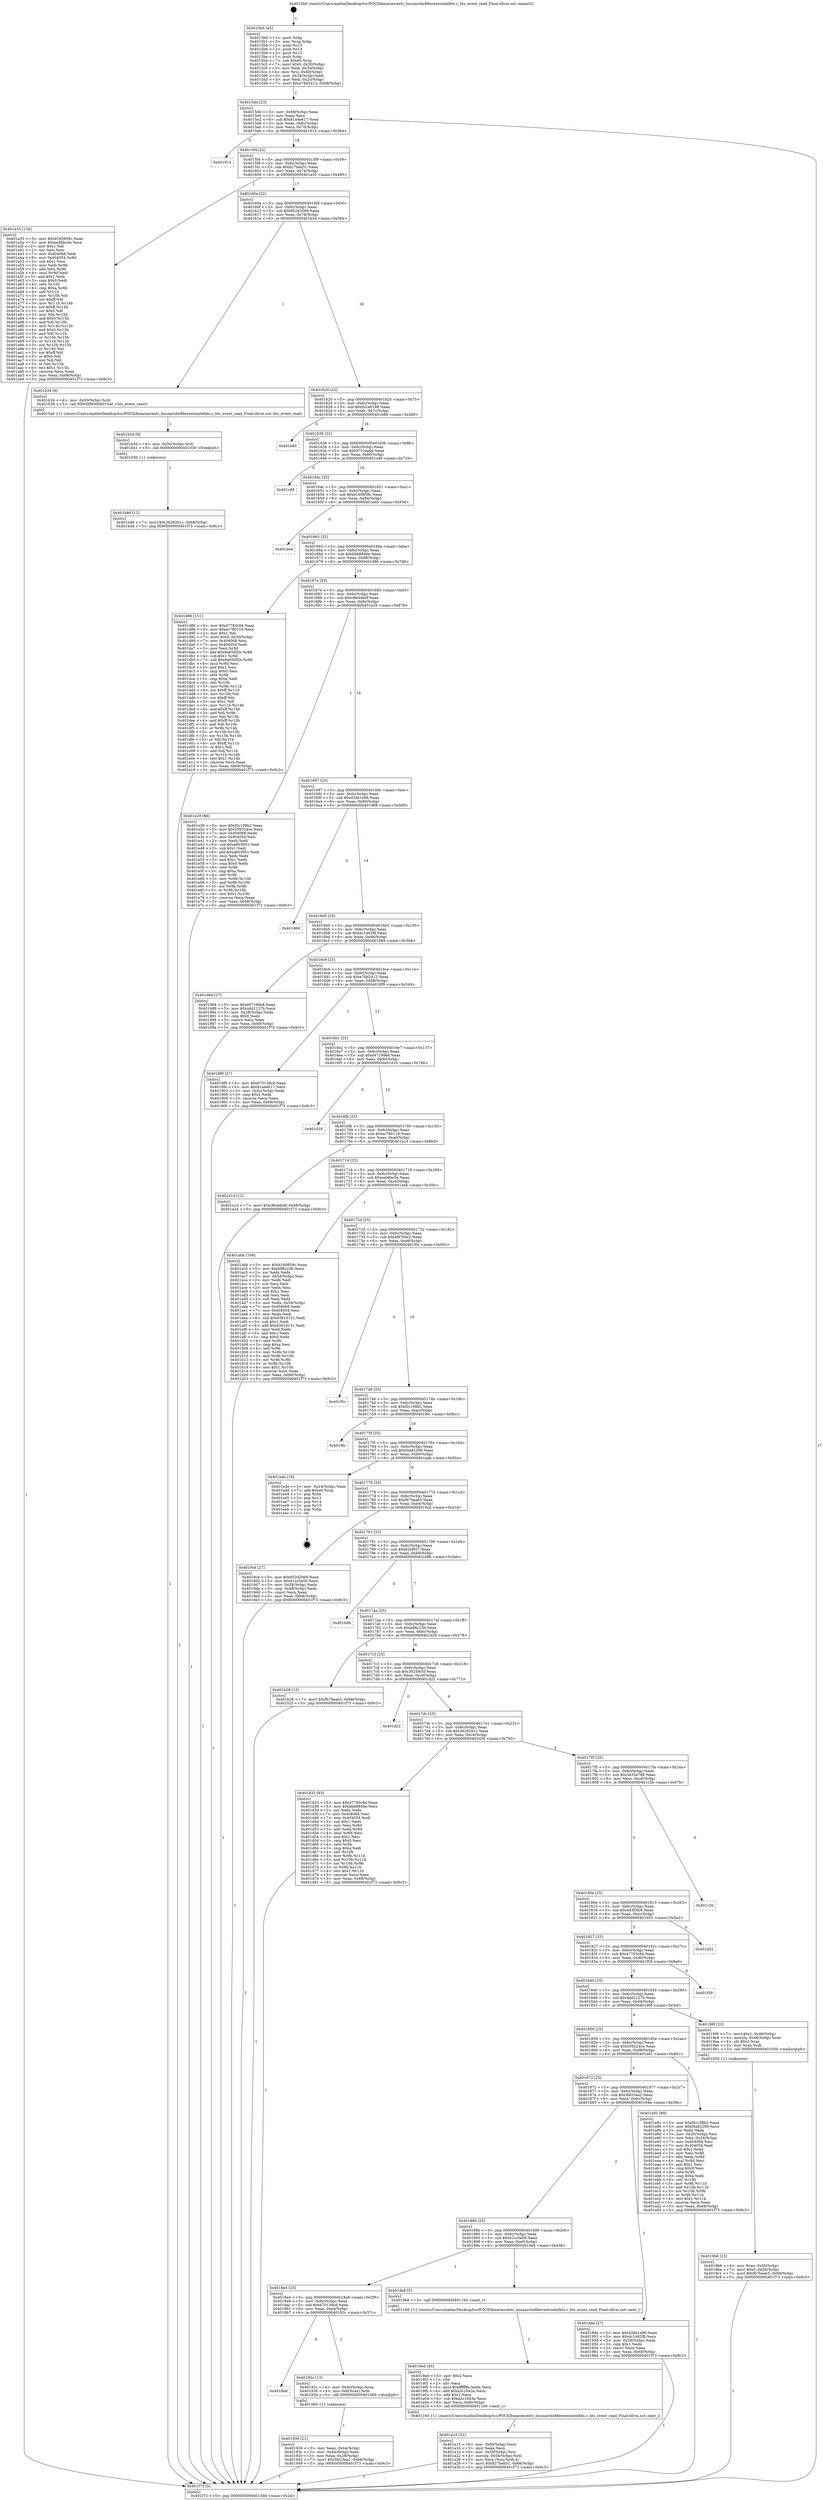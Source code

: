 digraph "0x4015b0" {
  label = "0x4015b0 (/mnt/c/Users/mathe/Desktop/tcc/POCII/binaries/extr_linuxarchx86eventsintelbts.c_bts_event_read_Final-ollvm.out::main(0))"
  labelloc = "t"
  node[shape=record]

  Entry [label="",width=0.3,height=0.3,shape=circle,fillcolor=black,style=filled]
  "0x4015dd" [label="{
     0x4015dd [23]\l
     | [instrs]\l
     &nbsp;&nbsp;0x4015dd \<+3\>: mov -0x68(%rbp),%eax\l
     &nbsp;&nbsp;0x4015e0 \<+2\>: mov %eax,%ecx\l
     &nbsp;&nbsp;0x4015e2 \<+6\>: sub $0x81a4e617,%ecx\l
     &nbsp;&nbsp;0x4015e8 \<+3\>: mov %eax,-0x6c(%rbp)\l
     &nbsp;&nbsp;0x4015eb \<+3\>: mov %ecx,-0x70(%rbp)\l
     &nbsp;&nbsp;0x4015ee \<+6\>: je 0000000000401914 \<main+0x364\>\l
  }"]
  "0x401914" [label="{
     0x401914\l
  }", style=dashed]
  "0x4015f4" [label="{
     0x4015f4 [22]\l
     | [instrs]\l
     &nbsp;&nbsp;0x4015f4 \<+5\>: jmp 00000000004015f9 \<main+0x49\>\l
     &nbsp;&nbsp;0x4015f9 \<+3\>: mov -0x6c(%rbp),%eax\l
     &nbsp;&nbsp;0x4015fc \<+5\>: sub $0x827beb31,%eax\l
     &nbsp;&nbsp;0x401601 \<+3\>: mov %eax,-0x74(%rbp)\l
     &nbsp;&nbsp;0x401604 \<+6\>: je 0000000000401a35 \<main+0x485\>\l
  }"]
  Exit [label="",width=0.3,height=0.3,shape=circle,fillcolor=black,style=filled,peripheries=2]
  "0x401a35" [label="{
     0x401a35 [134]\l
     | [instrs]\l
     &nbsp;&nbsp;0x401a35 \<+5\>: mov $0xb160858c,%eax\l
     &nbsp;&nbsp;0x401a3a \<+5\>: mov $0xeeb6bc0e,%ecx\l
     &nbsp;&nbsp;0x401a3f \<+2\>: mov $0x1,%dl\l
     &nbsp;&nbsp;0x401a41 \<+2\>: xor %esi,%esi\l
     &nbsp;&nbsp;0x401a43 \<+7\>: mov 0x404068,%edi\l
     &nbsp;&nbsp;0x401a4a \<+8\>: mov 0x404054,%r8d\l
     &nbsp;&nbsp;0x401a52 \<+3\>: sub $0x1,%esi\l
     &nbsp;&nbsp;0x401a55 \<+3\>: mov %edi,%r9d\l
     &nbsp;&nbsp;0x401a58 \<+3\>: add %esi,%r9d\l
     &nbsp;&nbsp;0x401a5b \<+4\>: imul %r9d,%edi\l
     &nbsp;&nbsp;0x401a5f \<+3\>: and $0x1,%edi\l
     &nbsp;&nbsp;0x401a62 \<+3\>: cmp $0x0,%edi\l
     &nbsp;&nbsp;0x401a65 \<+4\>: sete %r10b\l
     &nbsp;&nbsp;0x401a69 \<+4\>: cmp $0xa,%r8d\l
     &nbsp;&nbsp;0x401a6d \<+4\>: setl %r11b\l
     &nbsp;&nbsp;0x401a71 \<+3\>: mov %r10b,%bl\l
     &nbsp;&nbsp;0x401a74 \<+3\>: xor $0xff,%bl\l
     &nbsp;&nbsp;0x401a77 \<+3\>: mov %r11b,%r14b\l
     &nbsp;&nbsp;0x401a7a \<+4\>: xor $0xff,%r14b\l
     &nbsp;&nbsp;0x401a7e \<+3\>: xor $0x0,%dl\l
     &nbsp;&nbsp;0x401a81 \<+3\>: mov %bl,%r15b\l
     &nbsp;&nbsp;0x401a84 \<+4\>: and $0x0,%r15b\l
     &nbsp;&nbsp;0x401a88 \<+3\>: and %dl,%r10b\l
     &nbsp;&nbsp;0x401a8b \<+3\>: mov %r14b,%r12b\l
     &nbsp;&nbsp;0x401a8e \<+4\>: and $0x0,%r12b\l
     &nbsp;&nbsp;0x401a92 \<+3\>: and %dl,%r11b\l
     &nbsp;&nbsp;0x401a95 \<+3\>: or %r10b,%r15b\l
     &nbsp;&nbsp;0x401a98 \<+3\>: or %r11b,%r12b\l
     &nbsp;&nbsp;0x401a9b \<+3\>: xor %r12b,%r15b\l
     &nbsp;&nbsp;0x401a9e \<+3\>: or %r14b,%bl\l
     &nbsp;&nbsp;0x401aa1 \<+3\>: xor $0xff,%bl\l
     &nbsp;&nbsp;0x401aa4 \<+3\>: or $0x0,%dl\l
     &nbsp;&nbsp;0x401aa7 \<+2\>: and %dl,%bl\l
     &nbsp;&nbsp;0x401aa9 \<+3\>: or %bl,%r15b\l
     &nbsp;&nbsp;0x401aac \<+4\>: test $0x1,%r15b\l
     &nbsp;&nbsp;0x401ab0 \<+3\>: cmovne %ecx,%eax\l
     &nbsp;&nbsp;0x401ab3 \<+3\>: mov %eax,-0x68(%rbp)\l
     &nbsp;&nbsp;0x401ab6 \<+5\>: jmp 0000000000401f73 \<main+0x9c3\>\l
  }"]
  "0x40160a" [label="{
     0x40160a [22]\l
     | [instrs]\l
     &nbsp;&nbsp;0x40160a \<+5\>: jmp 000000000040160f \<main+0x5f\>\l
     &nbsp;&nbsp;0x40160f \<+3\>: mov -0x6c(%rbp),%eax\l
     &nbsp;&nbsp;0x401612 \<+5\>: sub $0x852d2069,%eax\l
     &nbsp;&nbsp;0x401617 \<+3\>: mov %eax,-0x78(%rbp)\l
     &nbsp;&nbsp;0x40161a \<+6\>: je 0000000000401b34 \<main+0x584\>\l
  }"]
  "0x401b46" [label="{
     0x401b46 [12]\l
     | [instrs]\l
     &nbsp;&nbsp;0x401b46 \<+7\>: movl $0x36282b1c,-0x68(%rbp)\l
     &nbsp;&nbsp;0x401b4d \<+5\>: jmp 0000000000401f73 \<main+0x9c3\>\l
  }"]
  "0x401b34" [label="{
     0x401b34 [9]\l
     | [instrs]\l
     &nbsp;&nbsp;0x401b34 \<+4\>: mov -0x50(%rbp),%rdi\l
     &nbsp;&nbsp;0x401b38 \<+5\>: call 00000000004015a0 \<bts_event_read\>\l
     | [calls]\l
     &nbsp;&nbsp;0x4015a0 \{1\} (/mnt/c/Users/mathe/Desktop/tcc/POCII/binaries/extr_linuxarchx86eventsintelbts.c_bts_event_read_Final-ollvm.out::bts_event_read)\l
  }"]
  "0x401620" [label="{
     0x401620 [22]\l
     | [instrs]\l
     &nbsp;&nbsp;0x401620 \<+5\>: jmp 0000000000401625 \<main+0x75\>\l
     &nbsp;&nbsp;0x401625 \<+3\>: mov -0x6c(%rbp),%eax\l
     &nbsp;&nbsp;0x401628 \<+5\>: sub $0x92ce0188,%eax\l
     &nbsp;&nbsp;0x40162d \<+3\>: mov %eax,-0x7c(%rbp)\l
     &nbsp;&nbsp;0x401630 \<+6\>: je 0000000000401b80 \<main+0x5d0\>\l
  }"]
  "0x401b3d" [label="{
     0x401b3d [9]\l
     | [instrs]\l
     &nbsp;&nbsp;0x401b3d \<+4\>: mov -0x50(%rbp),%rdi\l
     &nbsp;&nbsp;0x401b41 \<+5\>: call 0000000000401030 \<free@plt\>\l
     | [calls]\l
     &nbsp;&nbsp;0x401030 \{1\} (unknown)\l
  }"]
  "0x401b80" [label="{
     0x401b80\l
  }", style=dashed]
  "0x401636" [label="{
     0x401636 [22]\l
     | [instrs]\l
     &nbsp;&nbsp;0x401636 \<+5\>: jmp 000000000040163b \<main+0x8b\>\l
     &nbsp;&nbsp;0x40163b \<+3\>: mov -0x6c(%rbp),%eax\l
     &nbsp;&nbsp;0x40163e \<+5\>: sub $0x9751ee0a,%eax\l
     &nbsp;&nbsp;0x401643 \<+3\>: mov %eax,-0x80(%rbp)\l
     &nbsp;&nbsp;0x401646 \<+6\>: je 0000000000401cd9 \<main+0x729\>\l
  }"]
  "0x401a15" [label="{
     0x401a15 [32]\l
     | [instrs]\l
     &nbsp;&nbsp;0x401a15 \<+6\>: mov -0xf0(%rbp),%ecx\l
     &nbsp;&nbsp;0x401a1b \<+3\>: imul %eax,%ecx\l
     &nbsp;&nbsp;0x401a1e \<+4\>: mov -0x50(%rbp),%rsi\l
     &nbsp;&nbsp;0x401a22 \<+4\>: movslq -0x54(%rbp),%rdi\l
     &nbsp;&nbsp;0x401a26 \<+3\>: mov %ecx,(%rsi,%rdi,4)\l
     &nbsp;&nbsp;0x401a29 \<+7\>: movl $0x827beb31,-0x68(%rbp)\l
     &nbsp;&nbsp;0x401a30 \<+5\>: jmp 0000000000401f73 \<main+0x9c3\>\l
  }"]
  "0x401cd9" [label="{
     0x401cd9\l
  }", style=dashed]
  "0x40164c" [label="{
     0x40164c [25]\l
     | [instrs]\l
     &nbsp;&nbsp;0x40164c \<+5\>: jmp 0000000000401651 \<main+0xa1\>\l
     &nbsp;&nbsp;0x401651 \<+3\>: mov -0x6c(%rbp),%eax\l
     &nbsp;&nbsp;0x401654 \<+5\>: sub $0xb160858c,%eax\l
     &nbsp;&nbsp;0x401659 \<+6\>: mov %eax,-0x84(%rbp)\l
     &nbsp;&nbsp;0x40165f \<+6\>: je 0000000000401eed \<main+0x93d\>\l
  }"]
  "0x4019ed" [label="{
     0x4019ed [40]\l
     | [instrs]\l
     &nbsp;&nbsp;0x4019ed \<+5\>: mov $0x2,%ecx\l
     &nbsp;&nbsp;0x4019f2 \<+1\>: cltd\l
     &nbsp;&nbsp;0x4019f3 \<+2\>: idiv %ecx\l
     &nbsp;&nbsp;0x4019f5 \<+6\>: imul $0xfffffffe,%edx,%ecx\l
     &nbsp;&nbsp;0x4019fb \<+6\>: add $0xa3c1643a,%ecx\l
     &nbsp;&nbsp;0x401a01 \<+3\>: add $0x1,%ecx\l
     &nbsp;&nbsp;0x401a04 \<+6\>: sub $0xa3c1643a,%ecx\l
     &nbsp;&nbsp;0x401a0a \<+6\>: mov %ecx,-0xf0(%rbp)\l
     &nbsp;&nbsp;0x401a10 \<+5\>: call 0000000000401160 \<next_i\>\l
     | [calls]\l
     &nbsp;&nbsp;0x401160 \{1\} (/mnt/c/Users/mathe/Desktop/tcc/POCII/binaries/extr_linuxarchx86eventsintelbts.c_bts_event_read_Final-ollvm.out::next_i)\l
  }"]
  "0x401eed" [label="{
     0x401eed\l
  }", style=dashed]
  "0x401665" [label="{
     0x401665 [25]\l
     | [instrs]\l
     &nbsp;&nbsp;0x401665 \<+5\>: jmp 000000000040166a \<main+0xba\>\l
     &nbsp;&nbsp;0x40166a \<+3\>: mov -0x6c(%rbp),%eax\l
     &nbsp;&nbsp;0x40166d \<+5\>: sub $0xbbb8846e,%eax\l
     &nbsp;&nbsp;0x401672 \<+6\>: mov %eax,-0x88(%rbp)\l
     &nbsp;&nbsp;0x401678 \<+6\>: je 0000000000401d86 \<main+0x7d6\>\l
  }"]
  "0x4019b6" [label="{
     0x4019b6 [23]\l
     | [instrs]\l
     &nbsp;&nbsp;0x4019b6 \<+4\>: mov %rax,-0x50(%rbp)\l
     &nbsp;&nbsp;0x4019ba \<+7\>: movl $0x0,-0x54(%rbp)\l
     &nbsp;&nbsp;0x4019c1 \<+7\>: movl $0xfb7beae3,-0x68(%rbp)\l
     &nbsp;&nbsp;0x4019c8 \<+5\>: jmp 0000000000401f73 \<main+0x9c3\>\l
  }"]
  "0x401d86" [label="{
     0x401d86 [151]\l
     | [instrs]\l
     &nbsp;&nbsp;0x401d86 \<+5\>: mov $0x47783c94,%eax\l
     &nbsp;&nbsp;0x401d8b \<+5\>: mov $0xec780119,%ecx\l
     &nbsp;&nbsp;0x401d90 \<+2\>: mov $0x1,%dl\l
     &nbsp;&nbsp;0x401d92 \<+7\>: movl $0x0,-0x30(%rbp)\l
     &nbsp;&nbsp;0x401d99 \<+7\>: mov 0x404068,%esi\l
     &nbsp;&nbsp;0x401da0 \<+7\>: mov 0x404054,%edi\l
     &nbsp;&nbsp;0x401da7 \<+3\>: mov %esi,%r8d\l
     &nbsp;&nbsp;0x401daa \<+7\>: add $0x8a650f2b,%r8d\l
     &nbsp;&nbsp;0x401db1 \<+4\>: sub $0x1,%r8d\l
     &nbsp;&nbsp;0x401db5 \<+7\>: sub $0x8a650f2b,%r8d\l
     &nbsp;&nbsp;0x401dbc \<+4\>: imul %r8d,%esi\l
     &nbsp;&nbsp;0x401dc0 \<+3\>: and $0x1,%esi\l
     &nbsp;&nbsp;0x401dc3 \<+3\>: cmp $0x0,%esi\l
     &nbsp;&nbsp;0x401dc6 \<+4\>: sete %r9b\l
     &nbsp;&nbsp;0x401dca \<+3\>: cmp $0xa,%edi\l
     &nbsp;&nbsp;0x401dcd \<+4\>: setl %r10b\l
     &nbsp;&nbsp;0x401dd1 \<+3\>: mov %r9b,%r11b\l
     &nbsp;&nbsp;0x401dd4 \<+4\>: xor $0xff,%r11b\l
     &nbsp;&nbsp;0x401dd8 \<+3\>: mov %r10b,%bl\l
     &nbsp;&nbsp;0x401ddb \<+3\>: xor $0xff,%bl\l
     &nbsp;&nbsp;0x401dde \<+3\>: xor $0x1,%dl\l
     &nbsp;&nbsp;0x401de1 \<+3\>: mov %r11b,%r14b\l
     &nbsp;&nbsp;0x401de4 \<+4\>: and $0xff,%r14b\l
     &nbsp;&nbsp;0x401de8 \<+3\>: and %dl,%r9b\l
     &nbsp;&nbsp;0x401deb \<+3\>: mov %bl,%r15b\l
     &nbsp;&nbsp;0x401dee \<+4\>: and $0xff,%r15b\l
     &nbsp;&nbsp;0x401df2 \<+3\>: and %dl,%r10b\l
     &nbsp;&nbsp;0x401df5 \<+3\>: or %r9b,%r14b\l
     &nbsp;&nbsp;0x401df8 \<+3\>: or %r10b,%r15b\l
     &nbsp;&nbsp;0x401dfb \<+3\>: xor %r15b,%r14b\l
     &nbsp;&nbsp;0x401dfe \<+3\>: or %bl,%r11b\l
     &nbsp;&nbsp;0x401e01 \<+4\>: xor $0xff,%r11b\l
     &nbsp;&nbsp;0x401e05 \<+3\>: or $0x1,%dl\l
     &nbsp;&nbsp;0x401e08 \<+3\>: and %dl,%r11b\l
     &nbsp;&nbsp;0x401e0b \<+3\>: or %r11b,%r14b\l
     &nbsp;&nbsp;0x401e0e \<+4\>: test $0x1,%r14b\l
     &nbsp;&nbsp;0x401e12 \<+3\>: cmovne %ecx,%eax\l
     &nbsp;&nbsp;0x401e15 \<+3\>: mov %eax,-0x68(%rbp)\l
     &nbsp;&nbsp;0x401e18 \<+5\>: jmp 0000000000401f73 \<main+0x9c3\>\l
  }"]
  "0x40167e" [label="{
     0x40167e [25]\l
     | [instrs]\l
     &nbsp;&nbsp;0x40167e \<+5\>: jmp 0000000000401683 \<main+0xd3\>\l
     &nbsp;&nbsp;0x401683 \<+3\>: mov -0x6c(%rbp),%eax\l
     &nbsp;&nbsp;0x401686 \<+5\>: sub $0xc8b4dbdf,%eax\l
     &nbsp;&nbsp;0x40168b \<+6\>: mov %eax,-0x8c(%rbp)\l
     &nbsp;&nbsp;0x401691 \<+6\>: je 0000000000401e29 \<main+0x879\>\l
  }"]
  "0x401939" [label="{
     0x401939 [21]\l
     | [instrs]\l
     &nbsp;&nbsp;0x401939 \<+3\>: mov %eax,-0x44(%rbp)\l
     &nbsp;&nbsp;0x40193c \<+3\>: mov -0x44(%rbp),%eax\l
     &nbsp;&nbsp;0x40193f \<+3\>: mov %eax,-0x28(%rbp)\l
     &nbsp;&nbsp;0x401942 \<+7\>: movl $0x5fe23ea2,-0x68(%rbp)\l
     &nbsp;&nbsp;0x401949 \<+5\>: jmp 0000000000401f73 \<main+0x9c3\>\l
  }"]
  "0x401e29" [label="{
     0x401e29 [88]\l
     | [instrs]\l
     &nbsp;&nbsp;0x401e29 \<+5\>: mov $0xf2c108b2,%eax\l
     &nbsp;&nbsp;0x401e2e \<+5\>: mov $0x559224ce,%ecx\l
     &nbsp;&nbsp;0x401e33 \<+7\>: mov 0x404068,%edx\l
     &nbsp;&nbsp;0x401e3a \<+7\>: mov 0x404054,%esi\l
     &nbsp;&nbsp;0x401e41 \<+2\>: mov %edx,%edi\l
     &nbsp;&nbsp;0x401e43 \<+6\>: sub $0xa603951,%edi\l
     &nbsp;&nbsp;0x401e49 \<+3\>: sub $0x1,%edi\l
     &nbsp;&nbsp;0x401e4c \<+6\>: add $0xa603951,%edi\l
     &nbsp;&nbsp;0x401e52 \<+3\>: imul %edi,%edx\l
     &nbsp;&nbsp;0x401e55 \<+3\>: and $0x1,%edx\l
     &nbsp;&nbsp;0x401e58 \<+3\>: cmp $0x0,%edx\l
     &nbsp;&nbsp;0x401e5b \<+4\>: sete %r8b\l
     &nbsp;&nbsp;0x401e5f \<+3\>: cmp $0xa,%esi\l
     &nbsp;&nbsp;0x401e62 \<+4\>: setl %r9b\l
     &nbsp;&nbsp;0x401e66 \<+3\>: mov %r8b,%r10b\l
     &nbsp;&nbsp;0x401e69 \<+3\>: and %r9b,%r10b\l
     &nbsp;&nbsp;0x401e6c \<+3\>: xor %r9b,%r8b\l
     &nbsp;&nbsp;0x401e6f \<+3\>: or %r8b,%r10b\l
     &nbsp;&nbsp;0x401e72 \<+4\>: test $0x1,%r10b\l
     &nbsp;&nbsp;0x401e76 \<+3\>: cmovne %ecx,%eax\l
     &nbsp;&nbsp;0x401e79 \<+3\>: mov %eax,-0x68(%rbp)\l
     &nbsp;&nbsp;0x401e7c \<+5\>: jmp 0000000000401f73 \<main+0x9c3\>\l
  }"]
  "0x401697" [label="{
     0x401697 [25]\l
     | [instrs]\l
     &nbsp;&nbsp;0x401697 \<+5\>: jmp 000000000040169c \<main+0xec\>\l
     &nbsp;&nbsp;0x40169c \<+3\>: mov -0x6c(%rbp),%eax\l
     &nbsp;&nbsp;0x40169f \<+5\>: sub $0xd2de1e96,%eax\l
     &nbsp;&nbsp;0x4016a4 \<+6\>: mov %eax,-0x90(%rbp)\l
     &nbsp;&nbsp;0x4016aa \<+6\>: je 0000000000401969 \<main+0x3b9\>\l
  }"]
  "0x4018bd" [label="{
     0x4018bd\l
  }", style=dashed]
  "0x401969" [label="{
     0x401969\l
  }", style=dashed]
  "0x4016b0" [label="{
     0x4016b0 [25]\l
     | [instrs]\l
     &nbsp;&nbsp;0x4016b0 \<+5\>: jmp 00000000004016b5 \<main+0x105\>\l
     &nbsp;&nbsp;0x4016b5 \<+3\>: mov -0x6c(%rbp),%eax\l
     &nbsp;&nbsp;0x4016b8 \<+5\>: sub $0xdc1d62f8,%eax\l
     &nbsp;&nbsp;0x4016bd \<+6\>: mov %eax,-0x94(%rbp)\l
     &nbsp;&nbsp;0x4016c3 \<+6\>: je 0000000000401984 \<main+0x3d4\>\l
  }"]
  "0x40192c" [label="{
     0x40192c [13]\l
     | [instrs]\l
     &nbsp;&nbsp;0x40192c \<+4\>: mov -0x40(%rbp),%rax\l
     &nbsp;&nbsp;0x401930 \<+4\>: mov 0x8(%rax),%rdi\l
     &nbsp;&nbsp;0x401934 \<+5\>: call 0000000000401060 \<atoi@plt\>\l
     | [calls]\l
     &nbsp;&nbsp;0x401060 \{1\} (unknown)\l
  }"]
  "0x401984" [label="{
     0x401984 [27]\l
     | [instrs]\l
     &nbsp;&nbsp;0x401984 \<+5\>: mov $0xe97199e8,%eax\l
     &nbsp;&nbsp;0x401989 \<+5\>: mov $0x4dd1127b,%ecx\l
     &nbsp;&nbsp;0x40198e \<+3\>: mov -0x28(%rbp),%edx\l
     &nbsp;&nbsp;0x401991 \<+3\>: cmp $0x0,%edx\l
     &nbsp;&nbsp;0x401994 \<+3\>: cmove %ecx,%eax\l
     &nbsp;&nbsp;0x401997 \<+3\>: mov %eax,-0x68(%rbp)\l
     &nbsp;&nbsp;0x40199a \<+5\>: jmp 0000000000401f73 \<main+0x9c3\>\l
  }"]
  "0x4016c9" [label="{
     0x4016c9 [25]\l
     | [instrs]\l
     &nbsp;&nbsp;0x4016c9 \<+5\>: jmp 00000000004016ce \<main+0x11e\>\l
     &nbsp;&nbsp;0x4016ce \<+3\>: mov -0x6c(%rbp),%eax\l
     &nbsp;&nbsp;0x4016d1 \<+5\>: sub $0xe78d2412,%eax\l
     &nbsp;&nbsp;0x4016d6 \<+6\>: mov %eax,-0x98(%rbp)\l
     &nbsp;&nbsp;0x4016dc \<+6\>: je 00000000004018f9 \<main+0x349\>\l
  }"]
  "0x4018a4" [label="{
     0x4018a4 [25]\l
     | [instrs]\l
     &nbsp;&nbsp;0x4018a4 \<+5\>: jmp 00000000004018a9 \<main+0x2f9\>\l
     &nbsp;&nbsp;0x4018a9 \<+3\>: mov -0x6c(%rbp),%eax\l
     &nbsp;&nbsp;0x4018ac \<+5\>: sub $0x670138cd,%eax\l
     &nbsp;&nbsp;0x4018b1 \<+6\>: mov %eax,-0xe4(%rbp)\l
     &nbsp;&nbsp;0x4018b7 \<+6\>: je 000000000040192c \<main+0x37c\>\l
  }"]
  "0x4018f9" [label="{
     0x4018f9 [27]\l
     | [instrs]\l
     &nbsp;&nbsp;0x4018f9 \<+5\>: mov $0x670138cd,%eax\l
     &nbsp;&nbsp;0x4018fe \<+5\>: mov $0x81a4e617,%ecx\l
     &nbsp;&nbsp;0x401903 \<+3\>: mov -0x2c(%rbp),%edx\l
     &nbsp;&nbsp;0x401906 \<+3\>: cmp $0x2,%edx\l
     &nbsp;&nbsp;0x401909 \<+3\>: cmovne %ecx,%eax\l
     &nbsp;&nbsp;0x40190c \<+3\>: mov %eax,-0x68(%rbp)\l
     &nbsp;&nbsp;0x40190f \<+5\>: jmp 0000000000401f73 \<main+0x9c3\>\l
  }"]
  "0x4016e2" [label="{
     0x4016e2 [25]\l
     | [instrs]\l
     &nbsp;&nbsp;0x4016e2 \<+5\>: jmp 00000000004016e7 \<main+0x137\>\l
     &nbsp;&nbsp;0x4016e7 \<+3\>: mov -0x6c(%rbp),%eax\l
     &nbsp;&nbsp;0x4016ea \<+5\>: sub $0xe97199e8,%eax\l
     &nbsp;&nbsp;0x4016ef \<+6\>: mov %eax,-0x9c(%rbp)\l
     &nbsp;&nbsp;0x4016f5 \<+6\>: je 0000000000401d16 \<main+0x766\>\l
  }"]
  "0x401f73" [label="{
     0x401f73 [5]\l
     | [instrs]\l
     &nbsp;&nbsp;0x401f73 \<+5\>: jmp 00000000004015dd \<main+0x2d\>\l
  }"]
  "0x4015b0" [label="{
     0x4015b0 [45]\l
     | [instrs]\l
     &nbsp;&nbsp;0x4015b0 \<+1\>: push %rbp\l
     &nbsp;&nbsp;0x4015b1 \<+3\>: mov %rsp,%rbp\l
     &nbsp;&nbsp;0x4015b4 \<+2\>: push %r15\l
     &nbsp;&nbsp;0x4015b6 \<+2\>: push %r14\l
     &nbsp;&nbsp;0x4015b8 \<+2\>: push %r12\l
     &nbsp;&nbsp;0x4015ba \<+1\>: push %rbx\l
     &nbsp;&nbsp;0x4015bb \<+7\>: sub $0xe0,%rsp\l
     &nbsp;&nbsp;0x4015c2 \<+7\>: movl $0x0,-0x30(%rbp)\l
     &nbsp;&nbsp;0x4015c9 \<+3\>: mov %edi,-0x34(%rbp)\l
     &nbsp;&nbsp;0x4015cc \<+4\>: mov %rsi,-0x40(%rbp)\l
     &nbsp;&nbsp;0x4015d0 \<+3\>: mov -0x34(%rbp),%edi\l
     &nbsp;&nbsp;0x4015d3 \<+3\>: mov %edi,-0x2c(%rbp)\l
     &nbsp;&nbsp;0x4015d6 \<+7\>: movl $0xe78d2412,-0x68(%rbp)\l
  }"]
  "0x4019e8" [label="{
     0x4019e8 [5]\l
     | [instrs]\l
     &nbsp;&nbsp;0x4019e8 \<+5\>: call 0000000000401160 \<next_i\>\l
     | [calls]\l
     &nbsp;&nbsp;0x401160 \{1\} (/mnt/c/Users/mathe/Desktop/tcc/POCII/binaries/extr_linuxarchx86eventsintelbts.c_bts_event_read_Final-ollvm.out::next_i)\l
  }"]
  "0x401d16" [label="{
     0x401d16\l
  }", style=dashed]
  "0x4016fb" [label="{
     0x4016fb [25]\l
     | [instrs]\l
     &nbsp;&nbsp;0x4016fb \<+5\>: jmp 0000000000401700 \<main+0x150\>\l
     &nbsp;&nbsp;0x401700 \<+3\>: mov -0x6c(%rbp),%eax\l
     &nbsp;&nbsp;0x401703 \<+5\>: sub $0xec780119,%eax\l
     &nbsp;&nbsp;0x401708 \<+6\>: mov %eax,-0xa0(%rbp)\l
     &nbsp;&nbsp;0x40170e \<+6\>: je 0000000000401e1d \<main+0x86d\>\l
  }"]
  "0x40188b" [label="{
     0x40188b [25]\l
     | [instrs]\l
     &nbsp;&nbsp;0x40188b \<+5\>: jmp 0000000000401890 \<main+0x2e0\>\l
     &nbsp;&nbsp;0x401890 \<+3\>: mov -0x6c(%rbp),%eax\l
     &nbsp;&nbsp;0x401893 \<+5\>: sub $0x61cc5a59,%eax\l
     &nbsp;&nbsp;0x401898 \<+6\>: mov %eax,-0xe0(%rbp)\l
     &nbsp;&nbsp;0x40189e \<+6\>: je 00000000004019e8 \<main+0x438\>\l
  }"]
  "0x401e1d" [label="{
     0x401e1d [12]\l
     | [instrs]\l
     &nbsp;&nbsp;0x401e1d \<+7\>: movl $0xc8b4dbdf,-0x68(%rbp)\l
     &nbsp;&nbsp;0x401e24 \<+5\>: jmp 0000000000401f73 \<main+0x9c3\>\l
  }"]
  "0x401714" [label="{
     0x401714 [25]\l
     | [instrs]\l
     &nbsp;&nbsp;0x401714 \<+5\>: jmp 0000000000401719 \<main+0x169\>\l
     &nbsp;&nbsp;0x401719 \<+3\>: mov -0x6c(%rbp),%eax\l
     &nbsp;&nbsp;0x40171c \<+5\>: sub $0xeeb6bc0e,%eax\l
     &nbsp;&nbsp;0x401721 \<+6\>: mov %eax,-0xa4(%rbp)\l
     &nbsp;&nbsp;0x401727 \<+6\>: je 0000000000401abb \<main+0x50b\>\l
  }"]
  "0x40194e" [label="{
     0x40194e [27]\l
     | [instrs]\l
     &nbsp;&nbsp;0x40194e \<+5\>: mov $0xd2de1e96,%eax\l
     &nbsp;&nbsp;0x401953 \<+5\>: mov $0xdc1d62f8,%ecx\l
     &nbsp;&nbsp;0x401958 \<+3\>: mov -0x28(%rbp),%edx\l
     &nbsp;&nbsp;0x40195b \<+3\>: cmp $0x1,%edx\l
     &nbsp;&nbsp;0x40195e \<+3\>: cmovl %ecx,%eax\l
     &nbsp;&nbsp;0x401961 \<+3\>: mov %eax,-0x68(%rbp)\l
     &nbsp;&nbsp;0x401964 \<+5\>: jmp 0000000000401f73 \<main+0x9c3\>\l
  }"]
  "0x401abb" [label="{
     0x401abb [109]\l
     | [instrs]\l
     &nbsp;&nbsp;0x401abb \<+5\>: mov $0xb160858c,%eax\l
     &nbsp;&nbsp;0x401ac0 \<+5\>: mov $0xb86c23b,%ecx\l
     &nbsp;&nbsp;0x401ac5 \<+2\>: xor %edx,%edx\l
     &nbsp;&nbsp;0x401ac7 \<+3\>: mov -0x54(%rbp),%esi\l
     &nbsp;&nbsp;0x401aca \<+2\>: mov %edx,%edi\l
     &nbsp;&nbsp;0x401acc \<+2\>: sub %esi,%edi\l
     &nbsp;&nbsp;0x401ace \<+2\>: mov %edx,%esi\l
     &nbsp;&nbsp;0x401ad0 \<+3\>: sub $0x1,%esi\l
     &nbsp;&nbsp;0x401ad3 \<+2\>: add %esi,%edi\l
     &nbsp;&nbsp;0x401ad5 \<+2\>: sub %edi,%edx\l
     &nbsp;&nbsp;0x401ad7 \<+3\>: mov %edx,-0x54(%rbp)\l
     &nbsp;&nbsp;0x401ada \<+7\>: mov 0x404068,%edx\l
     &nbsp;&nbsp;0x401ae1 \<+7\>: mov 0x404054,%esi\l
     &nbsp;&nbsp;0x401ae8 \<+2\>: mov %edx,%edi\l
     &nbsp;&nbsp;0x401aea \<+6\>: sub $0x83619131,%edi\l
     &nbsp;&nbsp;0x401af0 \<+3\>: sub $0x1,%edi\l
     &nbsp;&nbsp;0x401af3 \<+6\>: add $0x83619131,%edi\l
     &nbsp;&nbsp;0x401af9 \<+3\>: imul %edi,%edx\l
     &nbsp;&nbsp;0x401afc \<+3\>: and $0x1,%edx\l
     &nbsp;&nbsp;0x401aff \<+3\>: cmp $0x0,%edx\l
     &nbsp;&nbsp;0x401b02 \<+4\>: sete %r8b\l
     &nbsp;&nbsp;0x401b06 \<+3\>: cmp $0xa,%esi\l
     &nbsp;&nbsp;0x401b09 \<+4\>: setl %r9b\l
     &nbsp;&nbsp;0x401b0d \<+3\>: mov %r8b,%r10b\l
     &nbsp;&nbsp;0x401b10 \<+3\>: and %r9b,%r10b\l
     &nbsp;&nbsp;0x401b13 \<+3\>: xor %r9b,%r8b\l
     &nbsp;&nbsp;0x401b16 \<+3\>: or %r8b,%r10b\l
     &nbsp;&nbsp;0x401b19 \<+4\>: test $0x1,%r10b\l
     &nbsp;&nbsp;0x401b1d \<+3\>: cmovne %ecx,%eax\l
     &nbsp;&nbsp;0x401b20 \<+3\>: mov %eax,-0x68(%rbp)\l
     &nbsp;&nbsp;0x401b23 \<+5\>: jmp 0000000000401f73 \<main+0x9c3\>\l
  }"]
  "0x40172d" [label="{
     0x40172d [25]\l
     | [instrs]\l
     &nbsp;&nbsp;0x40172d \<+5\>: jmp 0000000000401732 \<main+0x182\>\l
     &nbsp;&nbsp;0x401732 \<+3\>: mov -0x6c(%rbp),%eax\l
     &nbsp;&nbsp;0x401735 \<+5\>: sub $0xef97bbc2,%eax\l
     &nbsp;&nbsp;0x40173a \<+6\>: mov %eax,-0xa8(%rbp)\l
     &nbsp;&nbsp;0x401740 \<+6\>: je 0000000000401f0c \<main+0x95c\>\l
  }"]
  "0x401872" [label="{
     0x401872 [25]\l
     | [instrs]\l
     &nbsp;&nbsp;0x401872 \<+5\>: jmp 0000000000401877 \<main+0x2c7\>\l
     &nbsp;&nbsp;0x401877 \<+3\>: mov -0x6c(%rbp),%eax\l
     &nbsp;&nbsp;0x40187a \<+5\>: sub $0x5fe23ea2,%eax\l
     &nbsp;&nbsp;0x40187f \<+6\>: mov %eax,-0xdc(%rbp)\l
     &nbsp;&nbsp;0x401885 \<+6\>: je 000000000040194e \<main+0x39e\>\l
  }"]
  "0x401f0c" [label="{
     0x401f0c\l
  }", style=dashed]
  "0x401746" [label="{
     0x401746 [25]\l
     | [instrs]\l
     &nbsp;&nbsp;0x401746 \<+5\>: jmp 000000000040174b \<main+0x19b\>\l
     &nbsp;&nbsp;0x40174b \<+3\>: mov -0x6c(%rbp),%eax\l
     &nbsp;&nbsp;0x40174e \<+5\>: sub $0xf2c108b2,%eax\l
     &nbsp;&nbsp;0x401753 \<+6\>: mov %eax,-0xac(%rbp)\l
     &nbsp;&nbsp;0x401759 \<+6\>: je 0000000000401f6c \<main+0x9bc\>\l
  }"]
  "0x401e81" [label="{
     0x401e81 [89]\l
     | [instrs]\l
     &nbsp;&nbsp;0x401e81 \<+5\>: mov $0xf2c108b2,%eax\l
     &nbsp;&nbsp;0x401e86 \<+5\>: mov $0xf4a92299,%ecx\l
     &nbsp;&nbsp;0x401e8b \<+2\>: xor %edx,%edx\l
     &nbsp;&nbsp;0x401e8d \<+3\>: mov -0x30(%rbp),%esi\l
     &nbsp;&nbsp;0x401e90 \<+3\>: mov %esi,-0x24(%rbp)\l
     &nbsp;&nbsp;0x401e93 \<+7\>: mov 0x404068,%esi\l
     &nbsp;&nbsp;0x401e9a \<+7\>: mov 0x404054,%edi\l
     &nbsp;&nbsp;0x401ea1 \<+3\>: sub $0x1,%edx\l
     &nbsp;&nbsp;0x401ea4 \<+3\>: mov %esi,%r8d\l
     &nbsp;&nbsp;0x401ea7 \<+3\>: add %edx,%r8d\l
     &nbsp;&nbsp;0x401eaa \<+4\>: imul %r8d,%esi\l
     &nbsp;&nbsp;0x401eae \<+3\>: and $0x1,%esi\l
     &nbsp;&nbsp;0x401eb1 \<+3\>: cmp $0x0,%esi\l
     &nbsp;&nbsp;0x401eb4 \<+4\>: sete %r9b\l
     &nbsp;&nbsp;0x401eb8 \<+3\>: cmp $0xa,%edi\l
     &nbsp;&nbsp;0x401ebb \<+4\>: setl %r10b\l
     &nbsp;&nbsp;0x401ebf \<+3\>: mov %r9b,%r11b\l
     &nbsp;&nbsp;0x401ec2 \<+3\>: and %r10b,%r11b\l
     &nbsp;&nbsp;0x401ec5 \<+3\>: xor %r10b,%r9b\l
     &nbsp;&nbsp;0x401ec8 \<+3\>: or %r9b,%r11b\l
     &nbsp;&nbsp;0x401ecb \<+4\>: test $0x1,%r11b\l
     &nbsp;&nbsp;0x401ecf \<+3\>: cmovne %ecx,%eax\l
     &nbsp;&nbsp;0x401ed2 \<+3\>: mov %eax,-0x68(%rbp)\l
     &nbsp;&nbsp;0x401ed5 \<+5\>: jmp 0000000000401f73 \<main+0x9c3\>\l
  }"]
  "0x401f6c" [label="{
     0x401f6c\l
  }", style=dashed]
  "0x40175f" [label="{
     0x40175f [25]\l
     | [instrs]\l
     &nbsp;&nbsp;0x40175f \<+5\>: jmp 0000000000401764 \<main+0x1b4\>\l
     &nbsp;&nbsp;0x401764 \<+3\>: mov -0x6c(%rbp),%eax\l
     &nbsp;&nbsp;0x401767 \<+5\>: sub $0xf4a92299,%eax\l
     &nbsp;&nbsp;0x40176c \<+6\>: mov %eax,-0xb0(%rbp)\l
     &nbsp;&nbsp;0x401772 \<+6\>: je 0000000000401eda \<main+0x92a\>\l
  }"]
  "0x401859" [label="{
     0x401859 [25]\l
     | [instrs]\l
     &nbsp;&nbsp;0x401859 \<+5\>: jmp 000000000040185e \<main+0x2ae\>\l
     &nbsp;&nbsp;0x40185e \<+3\>: mov -0x6c(%rbp),%eax\l
     &nbsp;&nbsp;0x401861 \<+5\>: sub $0x559224ce,%eax\l
     &nbsp;&nbsp;0x401866 \<+6\>: mov %eax,-0xd8(%rbp)\l
     &nbsp;&nbsp;0x40186c \<+6\>: je 0000000000401e81 \<main+0x8d1\>\l
  }"]
  "0x401eda" [label="{
     0x401eda [19]\l
     | [instrs]\l
     &nbsp;&nbsp;0x401eda \<+3\>: mov -0x24(%rbp),%eax\l
     &nbsp;&nbsp;0x401edd \<+7\>: add $0xe0,%rsp\l
     &nbsp;&nbsp;0x401ee4 \<+1\>: pop %rbx\l
     &nbsp;&nbsp;0x401ee5 \<+2\>: pop %r12\l
     &nbsp;&nbsp;0x401ee7 \<+2\>: pop %r14\l
     &nbsp;&nbsp;0x401ee9 \<+2\>: pop %r15\l
     &nbsp;&nbsp;0x401eeb \<+1\>: pop %rbp\l
     &nbsp;&nbsp;0x401eec \<+1\>: ret\l
  }"]
  "0x401778" [label="{
     0x401778 [25]\l
     | [instrs]\l
     &nbsp;&nbsp;0x401778 \<+5\>: jmp 000000000040177d \<main+0x1cd\>\l
     &nbsp;&nbsp;0x40177d \<+3\>: mov -0x6c(%rbp),%eax\l
     &nbsp;&nbsp;0x401780 \<+5\>: sub $0xfb7beae3,%eax\l
     &nbsp;&nbsp;0x401785 \<+6\>: mov %eax,-0xb4(%rbp)\l
     &nbsp;&nbsp;0x40178b \<+6\>: je 00000000004019cd \<main+0x41d\>\l
  }"]
  "0x40199f" [label="{
     0x40199f [23]\l
     | [instrs]\l
     &nbsp;&nbsp;0x40199f \<+7\>: movl $0x1,-0x48(%rbp)\l
     &nbsp;&nbsp;0x4019a6 \<+4\>: movslq -0x48(%rbp),%rax\l
     &nbsp;&nbsp;0x4019aa \<+4\>: shl $0x2,%rax\l
     &nbsp;&nbsp;0x4019ae \<+3\>: mov %rax,%rdi\l
     &nbsp;&nbsp;0x4019b1 \<+5\>: call 0000000000401050 \<malloc@plt\>\l
     | [calls]\l
     &nbsp;&nbsp;0x401050 \{1\} (unknown)\l
  }"]
  "0x4019cd" [label="{
     0x4019cd [27]\l
     | [instrs]\l
     &nbsp;&nbsp;0x4019cd \<+5\>: mov $0x852d2069,%eax\l
     &nbsp;&nbsp;0x4019d2 \<+5\>: mov $0x61cc5a59,%ecx\l
     &nbsp;&nbsp;0x4019d7 \<+3\>: mov -0x54(%rbp),%edx\l
     &nbsp;&nbsp;0x4019da \<+3\>: cmp -0x48(%rbp),%edx\l
     &nbsp;&nbsp;0x4019dd \<+3\>: cmovl %ecx,%eax\l
     &nbsp;&nbsp;0x4019e0 \<+3\>: mov %eax,-0x68(%rbp)\l
     &nbsp;&nbsp;0x4019e3 \<+5\>: jmp 0000000000401f73 \<main+0x9c3\>\l
  }"]
  "0x401791" [label="{
     0x401791 [25]\l
     | [instrs]\l
     &nbsp;&nbsp;0x401791 \<+5\>: jmp 0000000000401796 \<main+0x1e6\>\l
     &nbsp;&nbsp;0x401796 \<+3\>: mov -0x6c(%rbp),%eax\l
     &nbsp;&nbsp;0x401799 \<+5\>: sub $0x62ef927,%eax\l
     &nbsp;&nbsp;0x40179e \<+6\>: mov %eax,-0xb8(%rbp)\l
     &nbsp;&nbsp;0x4017a4 \<+6\>: je 0000000000401b9b \<main+0x5eb\>\l
  }"]
  "0x401840" [label="{
     0x401840 [25]\l
     | [instrs]\l
     &nbsp;&nbsp;0x401840 \<+5\>: jmp 0000000000401845 \<main+0x295\>\l
     &nbsp;&nbsp;0x401845 \<+3\>: mov -0x6c(%rbp),%eax\l
     &nbsp;&nbsp;0x401848 \<+5\>: sub $0x4dd1127b,%eax\l
     &nbsp;&nbsp;0x40184d \<+6\>: mov %eax,-0xd4(%rbp)\l
     &nbsp;&nbsp;0x401853 \<+6\>: je 000000000040199f \<main+0x3ef\>\l
  }"]
  "0x401b9b" [label="{
     0x401b9b\l
  }", style=dashed]
  "0x4017aa" [label="{
     0x4017aa [25]\l
     | [instrs]\l
     &nbsp;&nbsp;0x4017aa \<+5\>: jmp 00000000004017af \<main+0x1ff\>\l
     &nbsp;&nbsp;0x4017af \<+3\>: mov -0x6c(%rbp),%eax\l
     &nbsp;&nbsp;0x4017b2 \<+5\>: sub $0xb86c23b,%eax\l
     &nbsp;&nbsp;0x4017b7 \<+6\>: mov %eax,-0xbc(%rbp)\l
     &nbsp;&nbsp;0x4017bd \<+6\>: je 0000000000401b28 \<main+0x578\>\l
  }"]
  "0x401f59" [label="{
     0x401f59\l
  }", style=dashed]
  "0x401b28" [label="{
     0x401b28 [12]\l
     | [instrs]\l
     &nbsp;&nbsp;0x401b28 \<+7\>: movl $0xfb7beae3,-0x68(%rbp)\l
     &nbsp;&nbsp;0x401b2f \<+5\>: jmp 0000000000401f73 \<main+0x9c3\>\l
  }"]
  "0x4017c3" [label="{
     0x4017c3 [25]\l
     | [instrs]\l
     &nbsp;&nbsp;0x4017c3 \<+5\>: jmp 00000000004017c8 \<main+0x218\>\l
     &nbsp;&nbsp;0x4017c8 \<+3\>: mov -0x6c(%rbp),%eax\l
     &nbsp;&nbsp;0x4017cb \<+5\>: sub $0x30259c5f,%eax\l
     &nbsp;&nbsp;0x4017d0 \<+6\>: mov %eax,-0xc0(%rbp)\l
     &nbsp;&nbsp;0x4017d6 \<+6\>: je 0000000000401d22 \<main+0x772\>\l
  }"]
  "0x401827" [label="{
     0x401827 [25]\l
     | [instrs]\l
     &nbsp;&nbsp;0x401827 \<+5\>: jmp 000000000040182c \<main+0x27c\>\l
     &nbsp;&nbsp;0x40182c \<+3\>: mov -0x6c(%rbp),%eax\l
     &nbsp;&nbsp;0x40182f \<+5\>: sub $0x47783c94,%eax\l
     &nbsp;&nbsp;0x401834 \<+6\>: mov %eax,-0xd0(%rbp)\l
     &nbsp;&nbsp;0x40183a \<+6\>: je 0000000000401f59 \<main+0x9a9\>\l
  }"]
  "0x401d22" [label="{
     0x401d22\l
  }", style=dashed]
  "0x4017dc" [label="{
     0x4017dc [25]\l
     | [instrs]\l
     &nbsp;&nbsp;0x4017dc \<+5\>: jmp 00000000004017e1 \<main+0x231\>\l
     &nbsp;&nbsp;0x4017e1 \<+3\>: mov -0x6c(%rbp),%eax\l
     &nbsp;&nbsp;0x4017e4 \<+5\>: sub $0x36282b1c,%eax\l
     &nbsp;&nbsp;0x4017e9 \<+6\>: mov %eax,-0xc4(%rbp)\l
     &nbsp;&nbsp;0x4017ef \<+6\>: je 0000000000401d33 \<main+0x783\>\l
  }"]
  "0x401b52" [label="{
     0x401b52\l
  }", style=dashed]
  "0x401d33" [label="{
     0x401d33 [83]\l
     | [instrs]\l
     &nbsp;&nbsp;0x401d33 \<+5\>: mov $0x47783c94,%eax\l
     &nbsp;&nbsp;0x401d38 \<+5\>: mov $0xbbb8846e,%ecx\l
     &nbsp;&nbsp;0x401d3d \<+2\>: xor %edx,%edx\l
     &nbsp;&nbsp;0x401d3f \<+7\>: mov 0x404068,%esi\l
     &nbsp;&nbsp;0x401d46 \<+7\>: mov 0x404054,%edi\l
     &nbsp;&nbsp;0x401d4d \<+3\>: sub $0x1,%edx\l
     &nbsp;&nbsp;0x401d50 \<+3\>: mov %esi,%r8d\l
     &nbsp;&nbsp;0x401d53 \<+3\>: add %edx,%r8d\l
     &nbsp;&nbsp;0x401d56 \<+4\>: imul %r8d,%esi\l
     &nbsp;&nbsp;0x401d5a \<+3\>: and $0x1,%esi\l
     &nbsp;&nbsp;0x401d5d \<+3\>: cmp $0x0,%esi\l
     &nbsp;&nbsp;0x401d60 \<+4\>: sete %r9b\l
     &nbsp;&nbsp;0x401d64 \<+3\>: cmp $0xa,%edi\l
     &nbsp;&nbsp;0x401d67 \<+4\>: setl %r10b\l
     &nbsp;&nbsp;0x401d6b \<+3\>: mov %r9b,%r11b\l
     &nbsp;&nbsp;0x401d6e \<+3\>: and %r10b,%r11b\l
     &nbsp;&nbsp;0x401d71 \<+3\>: xor %r10b,%r9b\l
     &nbsp;&nbsp;0x401d74 \<+3\>: or %r9b,%r11b\l
     &nbsp;&nbsp;0x401d77 \<+4\>: test $0x1,%r11b\l
     &nbsp;&nbsp;0x401d7b \<+3\>: cmovne %ecx,%eax\l
     &nbsp;&nbsp;0x401d7e \<+3\>: mov %eax,-0x68(%rbp)\l
     &nbsp;&nbsp;0x401d81 \<+5\>: jmp 0000000000401f73 \<main+0x9c3\>\l
  }"]
  "0x4017f5" [label="{
     0x4017f5 [25]\l
     | [instrs]\l
     &nbsp;&nbsp;0x4017f5 \<+5\>: jmp 00000000004017fa \<main+0x24a\>\l
     &nbsp;&nbsp;0x4017fa \<+3\>: mov -0x6c(%rbp),%eax\l
     &nbsp;&nbsp;0x4017fd \<+5\>: sub $0x3e35a788,%eax\l
     &nbsp;&nbsp;0x401802 \<+6\>: mov %eax,-0xc8(%rbp)\l
     &nbsp;&nbsp;0x401808 \<+6\>: je 0000000000401c2b \<main+0x67b\>\l
  }"]
  "0x40180e" [label="{
     0x40180e [25]\l
     | [instrs]\l
     &nbsp;&nbsp;0x40180e \<+5\>: jmp 0000000000401813 \<main+0x263\>\l
     &nbsp;&nbsp;0x401813 \<+3\>: mov -0x6c(%rbp),%eax\l
     &nbsp;&nbsp;0x401816 \<+5\>: sub $0x443f3fc9,%eax\l
     &nbsp;&nbsp;0x40181b \<+6\>: mov %eax,-0xcc(%rbp)\l
     &nbsp;&nbsp;0x401821 \<+6\>: je 0000000000401b52 \<main+0x5a2\>\l
  }"]
  "0x401c2b" [label="{
     0x401c2b\l
  }", style=dashed]
  Entry -> "0x4015b0" [label=" 1"]
  "0x4015dd" -> "0x401914" [label=" 0"]
  "0x4015dd" -> "0x4015f4" [label=" 18"]
  "0x401eda" -> Exit [label=" 1"]
  "0x4015f4" -> "0x401a35" [label=" 1"]
  "0x4015f4" -> "0x40160a" [label=" 17"]
  "0x401e81" -> "0x401f73" [label=" 1"]
  "0x40160a" -> "0x401b34" [label=" 1"]
  "0x40160a" -> "0x401620" [label=" 16"]
  "0x401e29" -> "0x401f73" [label=" 1"]
  "0x401620" -> "0x401b80" [label=" 0"]
  "0x401620" -> "0x401636" [label=" 16"]
  "0x401e1d" -> "0x401f73" [label=" 1"]
  "0x401636" -> "0x401cd9" [label=" 0"]
  "0x401636" -> "0x40164c" [label=" 16"]
  "0x401d86" -> "0x401f73" [label=" 1"]
  "0x40164c" -> "0x401eed" [label=" 0"]
  "0x40164c" -> "0x401665" [label=" 16"]
  "0x401d33" -> "0x401f73" [label=" 1"]
  "0x401665" -> "0x401d86" [label=" 1"]
  "0x401665" -> "0x40167e" [label=" 15"]
  "0x401b46" -> "0x401f73" [label=" 1"]
  "0x40167e" -> "0x401e29" [label=" 1"]
  "0x40167e" -> "0x401697" [label=" 14"]
  "0x401b3d" -> "0x401b46" [label=" 1"]
  "0x401697" -> "0x401969" [label=" 0"]
  "0x401697" -> "0x4016b0" [label=" 14"]
  "0x401b34" -> "0x401b3d" [label=" 1"]
  "0x4016b0" -> "0x401984" [label=" 1"]
  "0x4016b0" -> "0x4016c9" [label=" 13"]
  "0x401b28" -> "0x401f73" [label=" 1"]
  "0x4016c9" -> "0x4018f9" [label=" 1"]
  "0x4016c9" -> "0x4016e2" [label=" 12"]
  "0x4018f9" -> "0x401f73" [label=" 1"]
  "0x4015b0" -> "0x4015dd" [label=" 1"]
  "0x401f73" -> "0x4015dd" [label=" 17"]
  "0x401a35" -> "0x401f73" [label=" 1"]
  "0x4016e2" -> "0x401d16" [label=" 0"]
  "0x4016e2" -> "0x4016fb" [label=" 12"]
  "0x401a15" -> "0x401f73" [label=" 1"]
  "0x4016fb" -> "0x401e1d" [label=" 1"]
  "0x4016fb" -> "0x401714" [label=" 11"]
  "0x4019e8" -> "0x4019ed" [label=" 1"]
  "0x401714" -> "0x401abb" [label=" 1"]
  "0x401714" -> "0x40172d" [label=" 10"]
  "0x4019cd" -> "0x401f73" [label=" 2"]
  "0x40172d" -> "0x401f0c" [label=" 0"]
  "0x40172d" -> "0x401746" [label=" 10"]
  "0x40199f" -> "0x4019b6" [label=" 1"]
  "0x401746" -> "0x401f6c" [label=" 0"]
  "0x401746" -> "0x40175f" [label=" 10"]
  "0x401984" -> "0x401f73" [label=" 1"]
  "0x40175f" -> "0x401eda" [label=" 1"]
  "0x40175f" -> "0x401778" [label=" 9"]
  "0x401939" -> "0x401f73" [label=" 1"]
  "0x401778" -> "0x4019cd" [label=" 2"]
  "0x401778" -> "0x401791" [label=" 7"]
  "0x40192c" -> "0x401939" [label=" 1"]
  "0x401791" -> "0x401b9b" [label=" 0"]
  "0x401791" -> "0x4017aa" [label=" 7"]
  "0x4018a4" -> "0x40192c" [label=" 1"]
  "0x4017aa" -> "0x401b28" [label=" 1"]
  "0x4017aa" -> "0x4017c3" [label=" 6"]
  "0x401abb" -> "0x401f73" [label=" 1"]
  "0x4017c3" -> "0x401d22" [label=" 0"]
  "0x4017c3" -> "0x4017dc" [label=" 6"]
  "0x40188b" -> "0x4019e8" [label=" 1"]
  "0x4017dc" -> "0x401d33" [label=" 1"]
  "0x4017dc" -> "0x4017f5" [label=" 5"]
  "0x4019ed" -> "0x401a15" [label=" 1"]
  "0x4017f5" -> "0x401c2b" [label=" 0"]
  "0x4017f5" -> "0x40180e" [label=" 5"]
  "0x401872" -> "0x40188b" [label=" 2"]
  "0x40180e" -> "0x401b52" [label=" 0"]
  "0x40180e" -> "0x401827" [label=" 5"]
  "0x40188b" -> "0x4018a4" [label=" 1"]
  "0x401827" -> "0x401f59" [label=" 0"]
  "0x401827" -> "0x401840" [label=" 5"]
  "0x4018a4" -> "0x4018bd" [label=" 0"]
  "0x401840" -> "0x40199f" [label=" 1"]
  "0x401840" -> "0x401859" [label=" 4"]
  "0x40194e" -> "0x401f73" [label=" 1"]
  "0x401859" -> "0x401e81" [label=" 1"]
  "0x401859" -> "0x401872" [label=" 3"]
  "0x4019b6" -> "0x401f73" [label=" 1"]
  "0x401872" -> "0x40194e" [label=" 1"]
}
